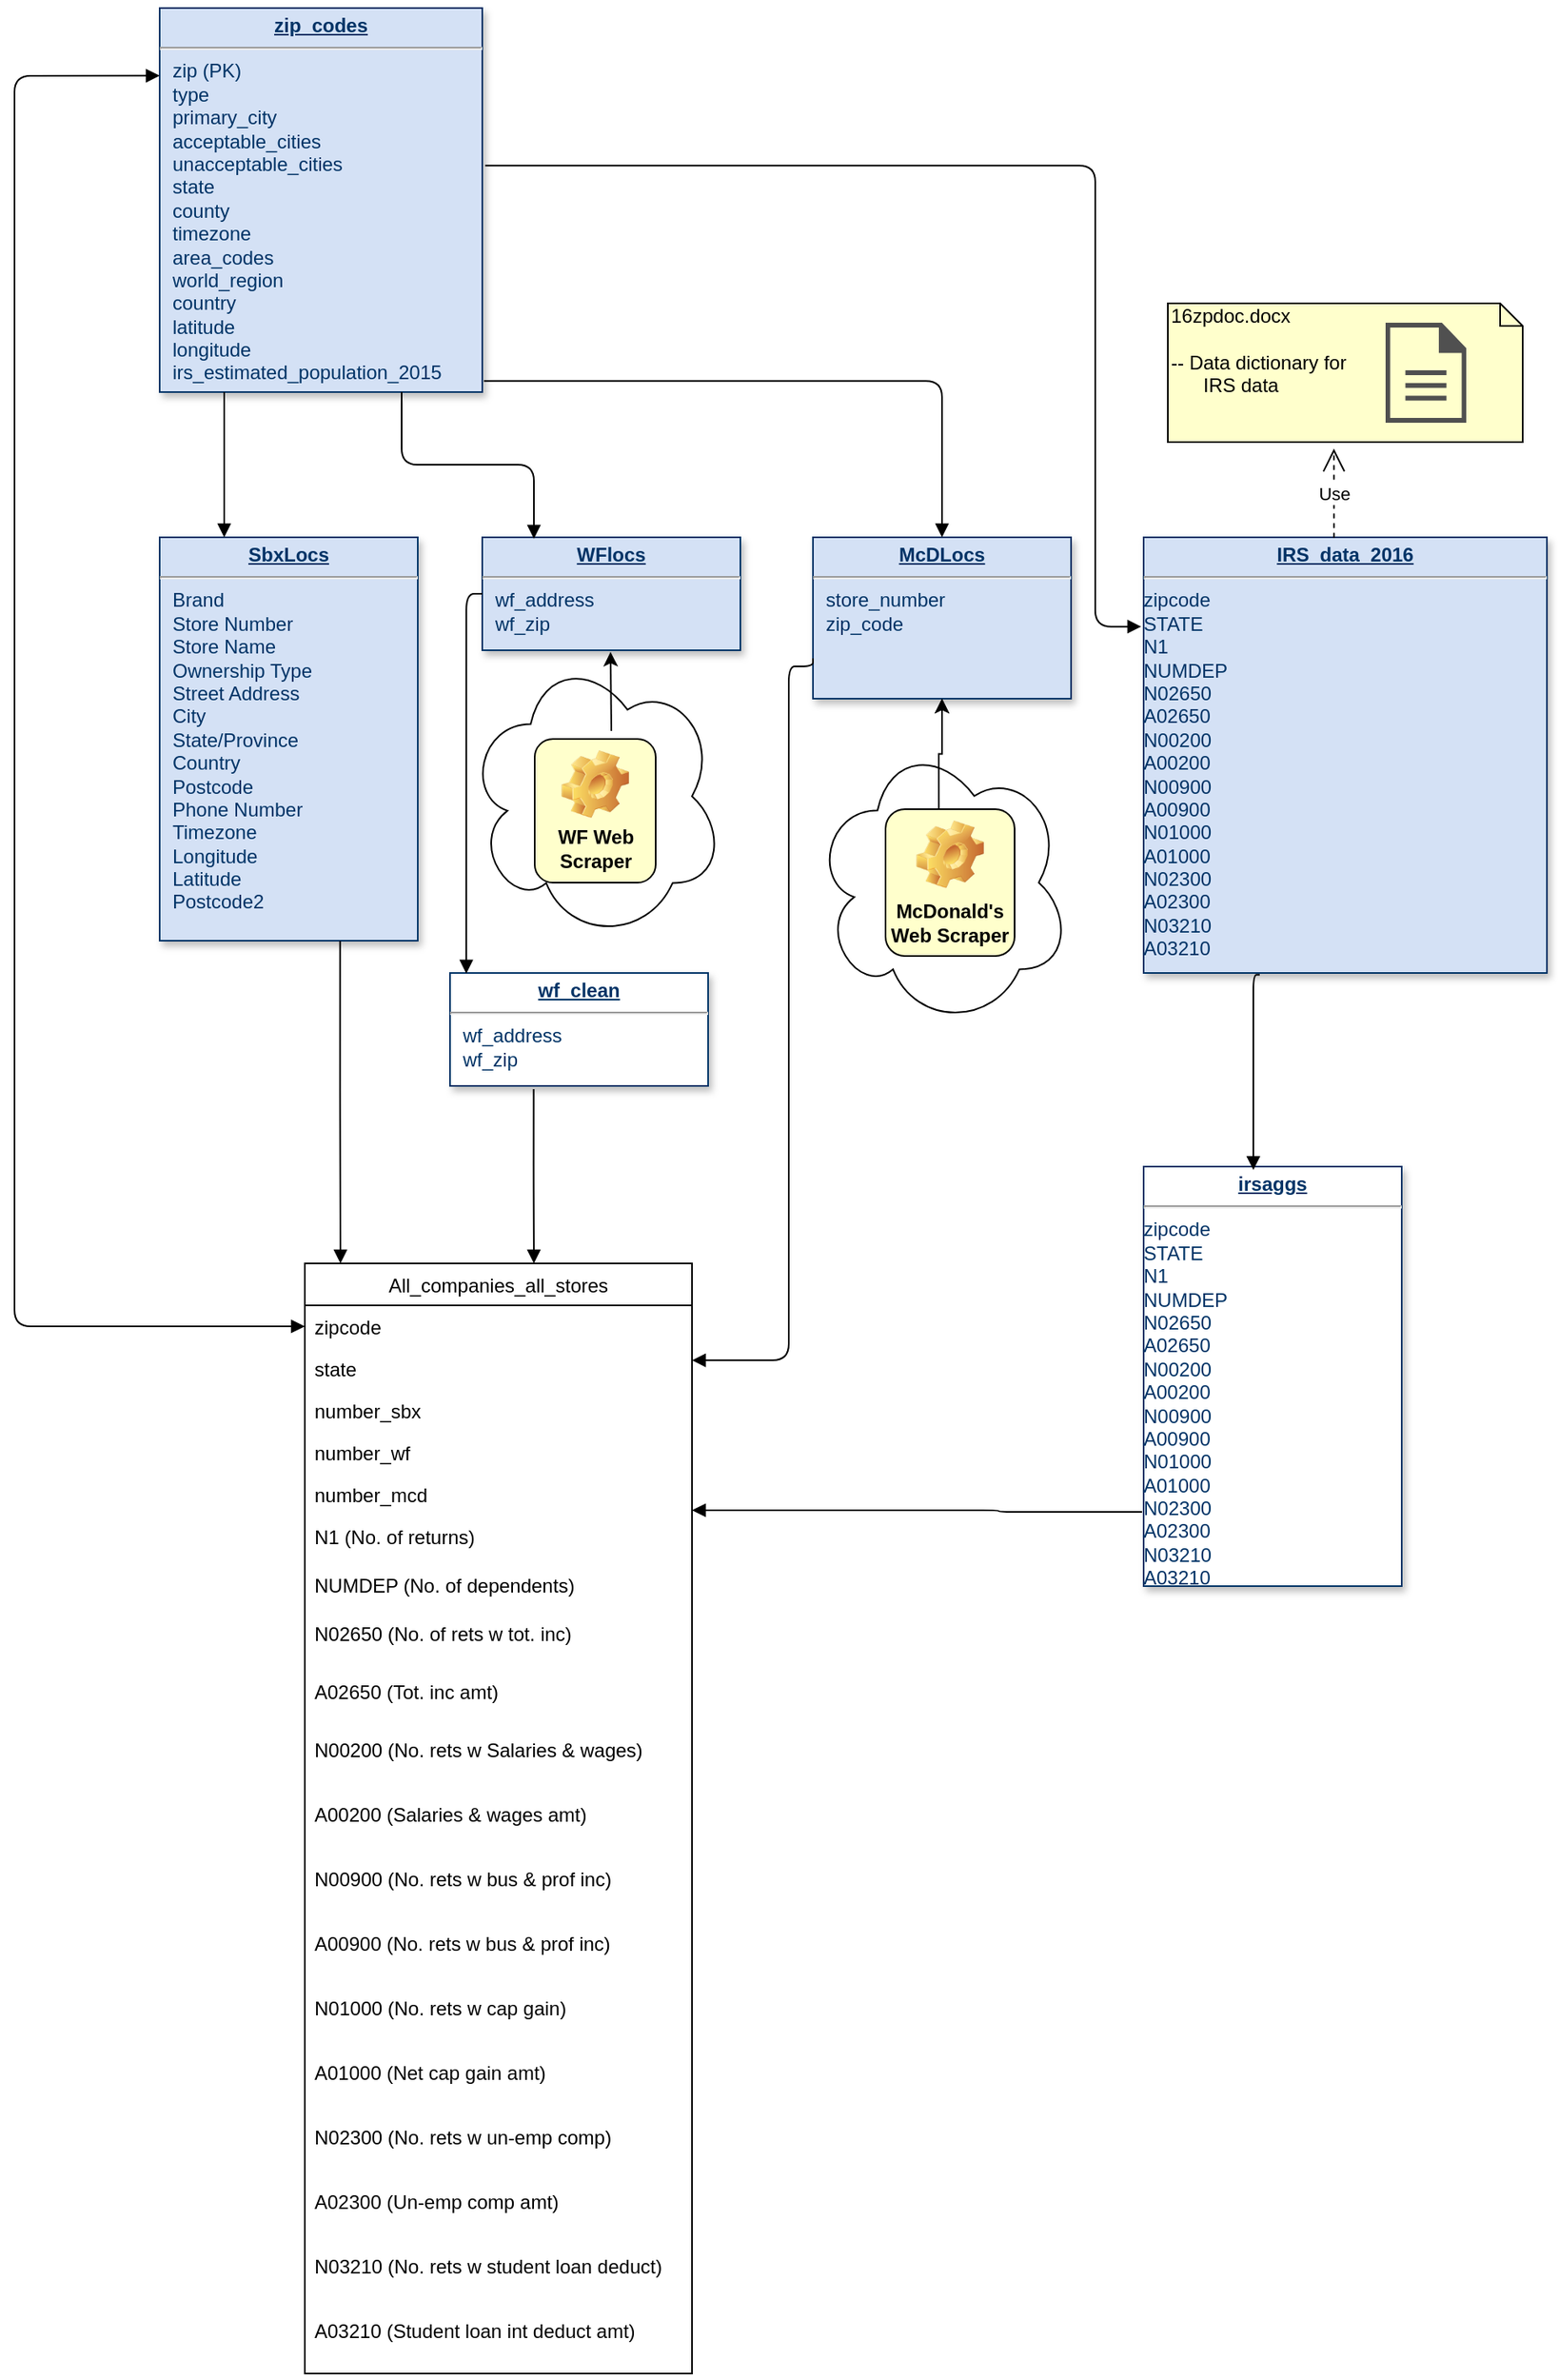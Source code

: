 <mxfile version="11.0.8" type="device"><diagram name="Page-1" id="efa7a0a1-bf9b-a30e-e6df-94a7791c09e9"><mxGraphModel dx="1409" dy="588" grid="1" gridSize="10" guides="1" tooltips="1" connect="1" arrows="1" fold="1" page="1" pageScale="1" pageWidth="826" pageHeight="1169" background="#ffffff" math="0" shadow="0"><root><mxCell id="0"/><mxCell id="1" parent="0"/><mxCell id="Gu2A4vsEvKnWH-SaPwSr-179" value="" style="ellipse;shape=cloud;whiteSpace=wrap;html=1;" parent="1" vertex="1"><mxGeometry x="445" y="474.5" width="160" height="179" as="geometry"/></mxCell><mxCell id="Gu2A4vsEvKnWH-SaPwSr-125" value="16zpdoc.docx&lt;br&gt;&lt;br&gt;-- Data dictionary for&lt;br&gt;&amp;nbsp; &amp;nbsp; &amp;nbsp; IRS data" style="shape=note;whiteSpace=wrap;html=1;size=14;verticalAlign=top;align=left;spacingTop=-6;fillColor=#FFFFCC;" parent="1" vertex="1"><mxGeometry x="665" y="205" width="220" height="86" as="geometry"/></mxCell><mxCell id="19" value="&lt;p style=&quot;margin: 0px ; margin-top: 4px ; text-align: center ; text-decoration: underline&quot;&gt;&lt;strong&gt;WFlocs&lt;/strong&gt;&lt;/p&gt;&lt;hr&gt;&lt;p style=&quot;margin: 0px 0px 0px 8px&quot;&gt;wf_address&lt;/p&gt;&lt;p style=&quot;margin: 0px 0px 0px 8px&quot;&gt;wf_zip&lt;/p&gt;" style="verticalAlign=top;align=left;overflow=fill;fontSize=12;fontFamily=Helvetica;html=1;strokeColor=#003366;shadow=1;fillColor=#D4E1F5;fontColor=#003366" parent="1" vertex="1"><mxGeometry x="240" y="350" width="160" height="70" as="geometry"/></mxCell><mxCell id="20" value="&lt;p style=&quot;margin: 0px ; margin-top: 4px ; text-align: center ; text-decoration: underline&quot;&gt;&lt;strong&gt;McDLocs&lt;/strong&gt;&lt;/p&gt;&lt;hr&gt;&lt;p style=&quot;margin: 0px ; margin-left: 8px&quot;&gt;store_number&lt;/p&gt;&lt;p style=&quot;margin: 0px ; margin-left: 8px&quot;&gt;zip_code&lt;/p&gt;" style="verticalAlign=top;align=left;overflow=fill;fontSize=12;fontFamily=Helvetica;html=1;strokeColor=#003366;shadow=1;fillColor=#D4E1F5;fontColor=#003366" parent="1" vertex="1"><mxGeometry x="445" y="350" width="160" height="100" as="geometry"/></mxCell><mxCell id="21" value="&lt;p style=&quot;margin: 0px ; margin-top: 4px ; text-align: center ; text-decoration: underline&quot;&gt;&lt;strong&gt;IRS_data_2016&lt;/strong&gt;&lt;/p&gt;&lt;hr&gt;&lt;div&gt;&lt;span&gt;zipcode&lt;/span&gt;&lt;br&gt;&lt;/div&gt;&lt;div&gt;STATE&lt;span&gt;&lt;br&gt;&lt;/span&gt;&lt;/div&gt;&lt;div&gt;&lt;span&gt;N1&lt;/span&gt;&lt;br&gt;&lt;/div&gt;&lt;div&gt;NUMDEP&lt;/div&gt;&lt;div&gt;N02650&lt;/div&gt;&lt;div&gt;A02650&lt;/div&gt;&lt;div&gt;N00200&lt;/div&gt;&lt;div&gt;A00200&lt;/div&gt;&lt;div&gt;N00900&lt;/div&gt;&lt;div&gt;A00900&lt;/div&gt;&lt;div&gt;N01000&lt;/div&gt;&lt;div&gt;A01000&lt;/div&gt;&lt;div&gt;N02300&lt;/div&gt;&lt;div&gt;A02300&lt;/div&gt;&lt;div&gt;N03210&lt;/div&gt;&lt;div&gt;A03210&lt;/div&gt;&lt;div&gt;&lt;br&gt;&lt;/div&gt;&lt;br&gt;&lt;br&gt;&lt;br&gt;&lt;br&gt;&lt;br&gt;&lt;br&gt;&lt;br&gt;&lt;br&gt;&lt;br&gt;&lt;br&gt;&lt;br&gt;&lt;br&gt;&lt;br&gt;&lt;br&gt;&lt;br&gt;&lt;br&gt;&lt;br&gt;&lt;br&gt;&lt;br&gt;&lt;br&gt;&lt;br&gt;&lt;br&gt;&lt;br&gt;&lt;br&gt;&lt;br&gt;&lt;br&gt;&lt;br&gt;&lt;br&gt;&lt;br&gt;&lt;br&gt;&lt;br&gt;&lt;br&gt;&lt;br&gt;&lt;br&gt;&lt;br&gt;&lt;br&gt;&lt;br&gt;&lt;br&gt;&lt;br&gt;&lt;br&gt;&lt;br&gt;&lt;br&gt;&lt;br&gt;&lt;br&gt;&lt;br&gt;&lt;br&gt;&lt;br&gt;&lt;br&gt;&lt;br&gt;&lt;br&gt;&lt;br&gt;&lt;br&gt;&lt;br&gt;&lt;br&gt;&lt;br&gt;&lt;br&gt;&lt;br&gt;&lt;br&gt;&lt;br&gt;&lt;br&gt;&lt;br&gt;&lt;br&gt;&lt;br&gt;&lt;br&gt;&lt;br&gt;&lt;br&gt;&lt;br&gt;&lt;br&gt;&lt;br&gt;&lt;br&gt;&lt;br&gt;&lt;br&gt;&lt;br&gt;&lt;br&gt;&lt;br&gt;&lt;br&gt;&lt;br&gt;&lt;br&gt;&lt;br&gt;&lt;br&gt;&lt;br&gt;&lt;br&gt;&lt;br&gt;&lt;br&gt;&lt;br&gt;&lt;br&gt;&lt;br&gt;&lt;br&gt;&lt;br&gt;&lt;br&gt;&lt;br&gt;&lt;br&gt;&lt;br&gt;&lt;br&gt;&lt;br&gt;&lt;br&gt;&lt;br&gt;&lt;br&gt;&lt;br&gt;&lt;br&gt;&lt;br&gt;&lt;br&gt;&lt;br&gt;&lt;br&gt;&lt;br&gt;&lt;br&gt;&lt;br&gt;&lt;br&gt;&lt;br&gt;&lt;br&gt;&lt;br&gt;&lt;br&gt;&lt;br&gt;&lt;br&gt;&lt;br&gt;&lt;br&gt;&lt;br&gt;&lt;br&gt;&lt;br&gt;&lt;br&gt;&lt;br&gt;&lt;br&gt;&lt;br&gt;&lt;br&gt;&lt;br&gt;&lt;br&gt;&lt;br&gt;&lt;br&gt;&lt;br&gt;&lt;br&gt;&lt;br&gt;&lt;br&gt;&lt;br&gt;&lt;br&gt;&lt;br&gt;&lt;br&gt;&lt;br&gt;&lt;br&gt;&lt;br&gt;&lt;br&gt;&lt;br&gt;&lt;br&gt;&lt;br&gt;&lt;br&gt;&lt;br&gt;&lt;br&gt;&lt;br&gt;&lt;br&gt;&lt;br&gt;&lt;br&gt;&lt;br&gt;&lt;br&gt;&lt;br&gt;&lt;br&gt;&lt;br&gt;&lt;br&gt;&lt;br&gt;&lt;br&gt;&lt;br&gt;&lt;br&gt;&lt;br&gt;&lt;br&gt;&lt;br&gt;&lt;br&gt;&lt;br&gt;&lt;br&gt;&lt;br&gt;&lt;br&gt;&lt;br&gt;&lt;br&gt;&lt;br&gt;&lt;br&gt;&lt;br&gt;&lt;br&gt;&lt;br&gt;&lt;br&gt;&lt;br&gt;&lt;br&gt;&lt;br&gt;&lt;br&gt;&lt;br&gt;&lt;br&gt;&lt;br&gt;&lt;br&gt;&lt;br&gt;&lt;br&gt;&lt;br&gt;&lt;br&gt;&lt;br&gt;&lt;br&gt;&lt;br&gt;&lt;br&gt;&lt;br&gt;&lt;br&gt;&lt;br&gt;&lt;br&gt;&lt;br&gt;&lt;br&gt;&lt;br&gt;&lt;br&gt;&lt;br&gt;&lt;br&gt;&lt;br&gt;&lt;br&gt;&lt;br&gt;&lt;br&gt;&lt;br&gt;&lt;br&gt;&lt;br&gt;&lt;br&gt;&lt;br&gt;&lt;br&gt;&lt;br&gt;&lt;br&gt;&lt;br&gt;&lt;br&gt;&lt;br&gt;&lt;br&gt;&lt;br&gt;&lt;br&gt;&lt;br&gt;&lt;br&gt;&lt;br&gt;&lt;br&gt;&lt;br&gt;&lt;br&gt;&lt;br&gt;&lt;br&gt;&lt;br&gt;&lt;br&gt;&lt;br&gt;&lt;br&gt;&lt;br&gt;&lt;br&gt;&lt;br&gt;&lt;br&gt;&lt;br&gt;&lt;br&gt;&lt;br&gt;&lt;br&gt;&lt;br&gt;&lt;br&gt;&lt;br&gt;&lt;br&gt;&lt;br&gt;&lt;br&gt;&lt;br&gt;&lt;br&gt;&lt;br&gt;&lt;br&gt;&lt;br&gt;&lt;br&gt;&lt;br&gt;&lt;br&gt;&lt;br&gt;&lt;br&gt;&lt;br&gt;&lt;br&gt;&lt;br&gt;&lt;br&gt;&lt;br&gt;&lt;br&gt;&lt;br&gt;&lt;br&gt;&lt;br&gt;&lt;br&gt;&lt;br&gt;&lt;br&gt;&lt;br&gt;&lt;br&gt;&lt;br&gt;&lt;br&gt;&lt;br&gt;&lt;br&gt;&lt;br&gt;&lt;br&gt;&lt;br&gt;&lt;br&gt;&lt;br&gt;&lt;br&gt;&lt;br&gt;&lt;br&gt;&lt;br&gt;&lt;br&gt;&lt;br&gt;&lt;br&gt;&lt;br&gt;&lt;br&gt;&lt;br&gt;&lt;br&gt;&lt;br&gt;&lt;br&gt;&lt;br&gt;&lt;br&gt;&lt;br&gt;&lt;br&gt;&lt;br&gt;&lt;br&gt;&lt;br&gt;&lt;br&gt;&lt;br&gt;&lt;br&gt;&lt;br&gt;&lt;br&gt;&lt;br&gt;&lt;br&gt;&lt;br&gt;&lt;br&gt;&lt;br&gt;&lt;br&gt;&lt;br&gt;&lt;br&gt;&lt;br&gt;&lt;br&gt;&lt;br&gt;&lt;br&gt;&lt;br&gt;&lt;br&gt;&lt;br&gt;&lt;br&gt;&lt;br&gt;&lt;br&gt;&lt;br&gt;&lt;br&gt;&lt;br&gt;&lt;br&gt;&lt;br&gt;&lt;br&gt;&lt;br&gt;&lt;br&gt;&lt;br&gt;&lt;br&gt;&lt;br&gt;&lt;br&gt;&lt;br&gt;&lt;br&gt;&lt;br&gt;&lt;br&gt;&lt;br&gt;&lt;br&gt;&lt;br&gt;&lt;br&gt;&lt;br&gt;&lt;br&gt;&lt;br&gt;&lt;br&gt;&lt;br&gt;&lt;br&gt;&lt;br&gt;&lt;br&gt;&lt;br&gt;&lt;br&gt;&lt;br&gt;&lt;br&gt;&lt;br&gt;&lt;br&gt;&lt;br&gt;&lt;br&gt;&lt;br&gt;&lt;br&gt;&lt;br&gt;&lt;br&gt;&lt;br&gt;&lt;br&gt;&lt;br&gt;&lt;br&gt;&lt;br&gt;&lt;br&gt;&lt;br&gt;&lt;br&gt;&lt;br&gt;&lt;br&gt;&lt;br&gt;&lt;br&gt;&lt;br&gt;&lt;br&gt;&lt;br&gt;&lt;br&gt;&lt;br&gt;&lt;br&gt;&lt;br&gt;&lt;br&gt;&lt;br&gt;&lt;br&gt;&lt;br&gt;&lt;br&gt;&lt;br&gt;&lt;br&gt;&lt;br&gt;&lt;br&gt;&lt;br&gt;&lt;br&gt;&lt;br&gt;&lt;br&gt;&lt;br&gt;&lt;br&gt;&lt;br&gt;&lt;br&gt;&lt;br&gt;&lt;br&gt;&lt;br&gt;&lt;br&gt;&lt;br&gt;&lt;br&gt;&lt;br&gt;&lt;br&gt;&lt;br&gt;&lt;br&gt;&lt;br&gt;&lt;br&gt;&lt;br&gt;&lt;br&gt;&lt;br&gt;&lt;br&gt;&lt;br&gt;&lt;br&gt;&lt;br&gt;&lt;br&gt;&lt;br&gt;&lt;br&gt;&lt;br&gt;&lt;br&gt;&lt;br&gt;&lt;br&gt;&lt;br&gt;&lt;br&gt;&lt;br&gt;&lt;br&gt;&lt;br&gt;&lt;br&gt;&lt;br&gt;&lt;br&gt;&lt;br&gt;&lt;br&gt;&lt;br&gt;&lt;br&gt;&lt;br&gt;&lt;br&gt;&lt;br&gt;&lt;br&gt;&lt;table border=&quot;0&quot; cellpadding=&quot;0&quot; cellspacing=&quot;0&quot; width=&quot;64&quot; style=&quot;border-collapse: collapse ; width: 48pt&quot;&gt; &lt;colgroup&gt;&lt;col width=&quot;64&quot; style=&quot;width: 48pt&quot;&gt;&lt;/colgroup&gt; &lt;tbody&gt;&lt;tr style=&quot;height: 15.0pt&quot;&gt;  &lt;td height=&quot;20&quot; width=&quot;64&quot; style=&quot;height: 15.0pt ; width: 48pt&quot;&gt;STATEFIPS&lt;/td&gt; &lt;/tr&gt; &lt;tr style=&quot;height: 15.0pt&quot;&gt;  &lt;td height=&quot;20&quot; style=&quot;height: 15.0pt&quot;&gt;STATE&lt;/td&gt; &lt;/tr&gt; &lt;tr style=&quot;height: 15.0pt&quot;&gt;  &lt;td height=&quot;20&quot; style=&quot;height: 15.0pt&quot;&gt;zipcode&lt;/td&gt; &lt;/tr&gt; &lt;tr style=&quot;height: 15.0pt&quot;&gt;  &lt;td height=&quot;20&quot; style=&quot;height: 15.0pt&quot;&gt;agi_stub&lt;/td&gt; &lt;/tr&gt; &lt;tr style=&quot;height: 15.0pt&quot;&gt;  &lt;td height=&quot;20&quot; style=&quot;height: 15.0pt&quot;&gt;N1&lt;/td&gt; &lt;/tr&gt; &lt;tr style=&quot;height: 15.0pt&quot;&gt;  &lt;td height=&quot;20&quot; style=&quot;height: 15.0pt&quot;&gt;mars1&lt;/td&gt; &lt;/tr&gt; &lt;tr style=&quot;height: 15.0pt&quot;&gt;  &lt;td height=&quot;20&quot; style=&quot;height: 15.0pt&quot;&gt;MARS2&lt;/td&gt; &lt;/tr&gt; &lt;tr style=&quot;height: 15.0pt&quot;&gt;  &lt;td height=&quot;20&quot; style=&quot;height: 15.0pt&quot;&gt;MARS4&lt;/td&gt; &lt;/tr&gt; &lt;tr style=&quot;height: 15.0pt&quot;&gt;  &lt;td height=&quot;20&quot; style=&quot;height: 15.0pt&quot;&gt;PREP&lt;/td&gt; &lt;/tr&gt; &lt;tr style=&quot;height: 15.0pt&quot;&gt;  &lt;td height=&quot;20&quot; style=&quot;height: 15.0pt&quot;&gt;N2&lt;/td&gt; &lt;/tr&gt; &lt;tr style=&quot;height: 15.0pt&quot;&gt;  &lt;td height=&quot;20&quot; style=&quot;height: 15.0pt&quot;&gt;NUMDEP&lt;/td&gt; &lt;/tr&gt; &lt;tr style=&quot;height: 15.0pt&quot;&gt;  &lt;td height=&quot;20&quot; style=&quot;height: 15.0pt&quot;&gt;TOTAL_VITA&lt;/td&gt; &lt;/tr&gt; &lt;tr style=&quot;height: 15.0pt&quot;&gt;  &lt;td height=&quot;20&quot; style=&quot;height: 15.0pt&quot;&gt;VITA&lt;/td&gt; &lt;/tr&gt; &lt;tr style=&quot;height: 15.0pt&quot;&gt;  &lt;td height=&quot;20&quot; style=&quot;height: 15.0pt&quot;&gt;TCE&lt;/td&gt; &lt;/tr&gt; &lt;tr style=&quot;height: 15.0pt&quot;&gt;  &lt;td height=&quot;20&quot; style=&quot;height: 15.0pt&quot;&gt;VITA_EIC&lt;/td&gt; &lt;/tr&gt; &lt;tr style=&quot;height: 15.0pt&quot;&gt;  &lt;td height=&quot;20&quot; style=&quot;height: 15.0pt&quot;&gt;RAL&lt;/td&gt; &lt;/tr&gt; &lt;tr style=&quot;height: 15.0pt&quot;&gt;  &lt;td height=&quot;20&quot; style=&quot;height: 15.0pt&quot;&gt;RAC&lt;/td&gt; &lt;/tr&gt; &lt;tr style=&quot;height: 15.0pt&quot;&gt;  &lt;td height=&quot;20&quot; style=&quot;height: 15.0pt&quot;&gt;ELDERLY&lt;/td&gt; &lt;/tr&gt; &lt;tr style=&quot;height: 15.0pt&quot;&gt;  &lt;td height=&quot;20&quot; style=&quot;height: 15.0pt&quot;&gt;A00100&lt;/td&gt; &lt;/tr&gt; &lt;tr style=&quot;height: 15.0pt&quot;&gt;  &lt;td height=&quot;20&quot; style=&quot;height: 15.0pt&quot;&gt;N02650&lt;/td&gt; &lt;/tr&gt; &lt;tr style=&quot;height: 15.0pt&quot;&gt;  &lt;td height=&quot;20&quot; style=&quot;height: 15.0pt&quot;&gt;A02650&lt;/td&gt; &lt;/tr&gt; &lt;tr style=&quot;height: 15.0pt&quot;&gt;  &lt;td height=&quot;20&quot; style=&quot;height: 15.0pt&quot;&gt;N00200&lt;/td&gt; &lt;/tr&gt; &lt;tr style=&quot;height: 15.0pt&quot;&gt;  &lt;td height=&quot;20&quot; style=&quot;height: 15.0pt&quot;&gt;A00200&lt;/td&gt; &lt;/tr&gt; &lt;tr style=&quot;height: 15.0pt&quot;&gt;  &lt;td height=&quot;20&quot; style=&quot;height: 15.0pt&quot;&gt;N00300&lt;/td&gt; &lt;/tr&gt; &lt;tr style=&quot;height: 15.0pt&quot;&gt;  &lt;td height=&quot;20&quot; style=&quot;height: 15.0pt&quot;&gt;A00300&lt;/td&gt; &lt;/tr&gt; &lt;tr style=&quot;height: 15.0pt&quot;&gt;  &lt;td height=&quot;20&quot; style=&quot;height: 15.0pt&quot;&gt;N00600&lt;/td&gt; &lt;/tr&gt; &lt;tr style=&quot;height: 15.0pt&quot;&gt;  &lt;td height=&quot;20&quot; style=&quot;height: 15.0pt&quot;&gt;A00600&lt;/td&gt; &lt;/tr&gt; &lt;tr style=&quot;height: 15.0pt&quot;&gt;  &lt;td height=&quot;20&quot; style=&quot;height: 15.0pt&quot;&gt;N00650&lt;/td&gt; &lt;/tr&gt; &lt;tr style=&quot;height: 15.0pt&quot;&gt;  &lt;td height=&quot;20&quot; style=&quot;height: 15.0pt&quot;&gt;A00650&lt;/td&gt; &lt;/tr&gt; &lt;tr style=&quot;height: 15.0pt&quot;&gt;  &lt;td height=&quot;20&quot; style=&quot;height: 15.0pt&quot;&gt;N00700&lt;/td&gt; &lt;/tr&gt; &lt;tr style=&quot;height: 15.0pt&quot;&gt;  &lt;td height=&quot;20&quot; style=&quot;height: 15.0pt&quot;&gt;A00700&lt;/td&gt; &lt;/tr&gt; &lt;tr style=&quot;height: 15.0pt&quot;&gt;  &lt;td height=&quot;20&quot; style=&quot;height: 15.0pt&quot;&gt;N00900&lt;/td&gt; &lt;/tr&gt; &lt;tr style=&quot;height: 15.0pt&quot;&gt;  &lt;td height=&quot;20&quot; style=&quot;height: 15.0pt&quot;&gt;A00900&lt;/td&gt; &lt;/tr&gt; &lt;tr style=&quot;height: 15.0pt&quot;&gt;  &lt;td height=&quot;20&quot; style=&quot;height: 15.0pt&quot;&gt;N01000&lt;/td&gt; &lt;/tr&gt; &lt;tr style=&quot;height: 15.0pt&quot;&gt;  &lt;td height=&quot;20&quot; style=&quot;height: 15.0pt&quot;&gt;A01000&lt;/td&gt; &lt;/tr&gt; &lt;tr style=&quot;height: 15.0pt&quot;&gt;  &lt;td height=&quot;20&quot; style=&quot;height: 15.0pt&quot;&gt;N01400&lt;/td&gt; &lt;/tr&gt; &lt;tr style=&quot;height: 15.0pt&quot;&gt;  &lt;td height=&quot;20&quot; style=&quot;height: 15.0pt&quot;&gt;A01400&lt;/td&gt; &lt;/tr&gt; &lt;tr style=&quot;height: 15.0pt&quot;&gt;  &lt;td height=&quot;20&quot; style=&quot;height: 15.0pt&quot;&gt;N01700&lt;/td&gt; &lt;/tr&gt; &lt;tr style=&quot;height: 15.0pt&quot;&gt;  &lt;td height=&quot;20&quot; style=&quot;height: 15.0pt&quot;&gt;A01700&lt;/td&gt; &lt;/tr&gt; &lt;tr style=&quot;height: 15.0pt&quot;&gt;  &lt;td height=&quot;20&quot; style=&quot;height: 15.0pt&quot;&gt;SCHF&lt;/td&gt; &lt;/tr&gt; &lt;tr style=&quot;height: 15.0pt&quot;&gt;  &lt;td height=&quot;20&quot; style=&quot;height: 15.0pt&quot;&gt;N02300&lt;/td&gt; &lt;/tr&gt; &lt;tr style=&quot;height: 15.0pt&quot;&gt;  &lt;td height=&quot;20&quot; style=&quot;height: 15.0pt&quot;&gt;A02300&lt;/td&gt; &lt;/tr&gt; &lt;tr style=&quot;height: 15.0pt&quot;&gt;  &lt;td height=&quot;20&quot; style=&quot;height: 15.0pt&quot;&gt;N02500&lt;/td&gt; &lt;/tr&gt; &lt;tr style=&quot;height: 15.0pt&quot;&gt;  &lt;td height=&quot;20&quot; style=&quot;height: 15.0pt&quot;&gt;A02500&lt;/td&gt; &lt;/tr&gt; &lt;tr style=&quot;height: 15.0pt&quot;&gt;  &lt;td height=&quot;20&quot; style=&quot;height: 15.0pt&quot;&gt;N26270&lt;/td&gt; &lt;/tr&gt; &lt;tr style=&quot;height: 15.0pt&quot;&gt;  &lt;td height=&quot;20&quot; style=&quot;height: 15.0pt&quot;&gt;A26270&lt;/td&gt; &lt;/tr&gt; &lt;tr style=&quot;height: 15.0pt&quot;&gt;  &lt;td height=&quot;20&quot; style=&quot;height: 15.0pt&quot;&gt;N02900&lt;/td&gt; &lt;/tr&gt; &lt;tr style=&quot;height: 15.0pt&quot;&gt;  &lt;td height=&quot;20&quot; style=&quot;height: 15.0pt&quot;&gt;A02900&lt;/td&gt; &lt;/tr&gt; &lt;tr style=&quot;height: 15.0pt&quot;&gt;  &lt;td height=&quot;20&quot; style=&quot;height: 15.0pt&quot;&gt;N03220&lt;/td&gt; &lt;/tr&gt; &lt;tr style=&quot;height: 15.0pt&quot;&gt;  &lt;td height=&quot;20&quot; style=&quot;height: 15.0pt&quot;&gt;A03220&lt;/td&gt; &lt;/tr&gt; &lt;tr style=&quot;height: 15.0pt&quot;&gt;  &lt;td height=&quot;20&quot; style=&quot;height: 15.0pt&quot;&gt;N03300&lt;/td&gt; &lt;/tr&gt; &lt;tr style=&quot;height: 15.0pt&quot;&gt;  &lt;td height=&quot;20&quot; style=&quot;height: 15.0pt&quot;&gt;A03300&lt;/td&gt; &lt;/tr&gt; &lt;tr style=&quot;height: 15.0pt&quot;&gt;  &lt;td height=&quot;20&quot; style=&quot;height: 15.0pt&quot;&gt;N03270&lt;/td&gt; &lt;/tr&gt; &lt;tr style=&quot;height: 15.0pt&quot;&gt;  &lt;td height=&quot;20&quot; style=&quot;height: 15.0pt&quot;&gt;A03270&lt;/td&gt; &lt;/tr&gt; &lt;tr style=&quot;height: 15.0pt&quot;&gt;  &lt;td height=&quot;20&quot; style=&quot;height: 15.0pt&quot;&gt;N03150&lt;/td&gt; &lt;/tr&gt; &lt;tr style=&quot;height: 15.0pt&quot;&gt;  &lt;td height=&quot;20&quot; style=&quot;height: 15.0pt&quot;&gt;A03150&lt;/td&gt; &lt;/tr&gt; &lt;tr style=&quot;height: 15.0pt&quot;&gt;  &lt;td height=&quot;20&quot; style=&quot;height: 15.0pt&quot;&gt;N03210&lt;/td&gt; &lt;/tr&gt; &lt;tr style=&quot;height: 15.0pt&quot;&gt;  &lt;td height=&quot;20&quot; style=&quot;height: 15.0pt&quot;&gt;A03210&lt;/td&gt; &lt;/tr&gt; &lt;tr style=&quot;height: 15.0pt&quot;&gt;  &lt;td height=&quot;20&quot; style=&quot;height: 15.0pt&quot;&gt;N03230&lt;/td&gt; &lt;/tr&gt; &lt;tr style=&quot;height: 15.0pt&quot;&gt;  &lt;td height=&quot;20&quot; style=&quot;height: 15.0pt&quot;&gt;A03230&lt;/td&gt; &lt;/tr&gt; &lt;tr style=&quot;height: 15.0pt&quot;&gt;  &lt;td height=&quot;20&quot; style=&quot;height: 15.0pt&quot;&gt;N03240&lt;/td&gt; &lt;/tr&gt; &lt;tr style=&quot;height: 15.0pt&quot;&gt;  &lt;td height=&quot;20&quot; style=&quot;height: 15.0pt&quot;&gt;A03240&lt;/td&gt; &lt;/tr&gt; &lt;tr style=&quot;height: 15.0pt&quot;&gt;  &lt;td height=&quot;20&quot; style=&quot;height: 15.0pt&quot;&gt;N04470&lt;/td&gt; &lt;/tr&gt; &lt;tr style=&quot;height: 15.0pt&quot;&gt;  &lt;td height=&quot;20&quot; style=&quot;height: 15.0pt&quot;&gt;A04470&lt;/td&gt; &lt;/tr&gt; &lt;tr style=&quot;height: 15.0pt&quot;&gt;  &lt;td height=&quot;20&quot; style=&quot;height: 15.0pt&quot;&gt;A00101&lt;/td&gt; &lt;/tr&gt; &lt;tr style=&quot;height: 15.0pt&quot;&gt;  &lt;td height=&quot;20&quot; style=&quot;height: 15.0pt&quot;&gt;N17000&lt;/td&gt; &lt;/tr&gt; &lt;tr style=&quot;height: 15.0pt&quot;&gt;  &lt;td height=&quot;20&quot; style=&quot;height: 15.0pt&quot;&gt;A17000&lt;/td&gt; &lt;/tr&gt; &lt;tr style=&quot;height: 15.0pt&quot;&gt;  &lt;td height=&quot;20&quot; style=&quot;height: 15.0pt&quot;&gt;N18425&lt;/td&gt; &lt;/tr&gt; &lt;tr style=&quot;height: 15.0pt&quot;&gt;  &lt;td height=&quot;20&quot; style=&quot;height: 15.0pt&quot;&gt;A18425&lt;/td&gt; &lt;/tr&gt; &lt;tr style=&quot;height: 15.0pt&quot;&gt;  &lt;td height=&quot;20&quot; style=&quot;height: 15.0pt&quot;&gt;N18450&lt;/td&gt; &lt;/tr&gt; &lt;tr style=&quot;height: 15.0pt&quot;&gt;  &lt;td height=&quot;20&quot; style=&quot;height: 15.0pt&quot;&gt;A18450&lt;/td&gt; &lt;/tr&gt; &lt;tr style=&quot;height: 15.0pt&quot;&gt;  &lt;td height=&quot;20&quot; style=&quot;height: 15.0pt&quot;&gt;N18500&lt;/td&gt; &lt;/tr&gt; &lt;tr style=&quot;height: 15.0pt&quot;&gt;  &lt;td height=&quot;20&quot; style=&quot;height: 15.0pt&quot;&gt;A18500&lt;/td&gt; &lt;/tr&gt; &lt;tr style=&quot;height: 15.0pt&quot;&gt;  &lt;td height=&quot;20&quot; style=&quot;height: 15.0pt&quot;&gt;N18800&lt;/td&gt; &lt;/tr&gt; &lt;tr style=&quot;height: 15.0pt&quot;&gt;  &lt;td height=&quot;20&quot; style=&quot;height: 15.0pt&quot;&gt;A18800&lt;/td&gt; &lt;/tr&gt; &lt;tr style=&quot;height: 15.0pt&quot;&gt;  &lt;td height=&quot;20&quot; style=&quot;height: 15.0pt&quot;&gt;N18300&lt;/td&gt; &lt;/tr&gt; &lt;tr style=&quot;height: 15.0pt&quot;&gt;  &lt;td height=&quot;20&quot; style=&quot;height: 15.0pt&quot;&gt;A18300&lt;/td&gt; &lt;/tr&gt; &lt;tr style=&quot;height: 15.0pt&quot;&gt;  &lt;td height=&quot;20&quot; style=&quot;height: 15.0pt&quot;&gt;N19300&lt;/td&gt; &lt;/tr&gt; &lt;tr style=&quot;height: 15.0pt&quot;&gt;  &lt;td height=&quot;20&quot; style=&quot;height: 15.0pt&quot;&gt;A19300&lt;/td&gt; &lt;/tr&gt; &lt;tr style=&quot;height: 15.0pt&quot;&gt;  &lt;td height=&quot;20&quot; style=&quot;height: 15.0pt&quot;&gt;N19500&lt;/td&gt; &lt;/tr&gt; &lt;tr style=&quot;height: 15.0pt&quot;&gt;  &lt;td height=&quot;20&quot; style=&quot;height: 15.0pt&quot;&gt;A19500&lt;/td&gt; &lt;/tr&gt; &lt;tr style=&quot;height: 15.0pt&quot;&gt;  &lt;td height=&quot;20&quot; style=&quot;height: 15.0pt&quot;&gt;N19530&lt;/td&gt; &lt;/tr&gt; &lt;tr style=&quot;height: 15.0pt&quot;&gt;  &lt;td height=&quot;20&quot; style=&quot;height: 15.0pt&quot;&gt;A19530&lt;/td&gt; &lt;/tr&gt; &lt;tr style=&quot;height: 15.0pt&quot;&gt;  &lt;td height=&quot;20&quot; style=&quot;height: 15.0pt&quot;&gt;N19550&lt;/td&gt; &lt;/tr&gt; &lt;tr style=&quot;height: 15.0pt&quot;&gt;  &lt;td height=&quot;20&quot; style=&quot;height: 15.0pt&quot;&gt;A19550&lt;/td&gt; &lt;/tr&gt; &lt;tr style=&quot;height: 15.0pt&quot;&gt;  &lt;td height=&quot;20&quot; style=&quot;height: 15.0pt&quot;&gt;N19570&lt;/td&gt; &lt;/tr&gt; &lt;tr style=&quot;height: 15.0pt&quot;&gt;  &lt;td height=&quot;20&quot; style=&quot;height: 15.0pt&quot;&gt;A19570&lt;/td&gt; &lt;/tr&gt; &lt;tr style=&quot;height: 15.0pt&quot;&gt;  &lt;td height=&quot;20&quot; style=&quot;height: 15.0pt&quot;&gt;N19700&lt;/td&gt; &lt;/tr&gt; &lt;tr style=&quot;height: 15.0pt&quot;&gt;  &lt;td height=&quot;20&quot; style=&quot;height: 15.0pt&quot;&gt;A19700&lt;/td&gt; &lt;/tr&gt; &lt;tr style=&quot;height: 15.0pt&quot;&gt;  &lt;td height=&quot;20&quot; style=&quot;height: 15.0pt&quot;&gt;N20800&lt;/td&gt; &lt;/tr&gt; &lt;tr style=&quot;height: 15.0pt&quot;&gt;  &lt;td height=&quot;20&quot; style=&quot;height: 15.0pt&quot;&gt;A20800&lt;/td&gt; &lt;/tr&gt; &lt;tr style=&quot;height: 15.0pt&quot;&gt;  &lt;td height=&quot;20&quot; style=&quot;height: 15.0pt&quot;&gt;n21020&lt;/td&gt; &lt;/tr&gt; &lt;tr style=&quot;height: 15.0pt&quot;&gt;  &lt;td height=&quot;20&quot; style=&quot;height: 15.0pt&quot;&gt;a21020&lt;/td&gt; &lt;/tr&gt; &lt;tr style=&quot;height: 15.0pt&quot;&gt;  &lt;td height=&quot;20&quot; style=&quot;height: 15.0pt&quot;&gt;N04800&lt;/td&gt; &lt;/tr&gt; &lt;tr style=&quot;height: 15.0pt&quot;&gt;  &lt;td height=&quot;20&quot; style=&quot;height: 15.0pt&quot;&gt;A04800&lt;/td&gt; &lt;/tr&gt; &lt;tr style=&quot;height: 15.0pt&quot;&gt;  &lt;td height=&quot;20&quot; style=&quot;height: 15.0pt&quot;&gt;N05800&lt;/td&gt; &lt;/tr&gt; &lt;tr style=&quot;height: 15.0pt&quot;&gt;  &lt;td height=&quot;20&quot; style=&quot;height: 15.0pt&quot;&gt;A05800&lt;/td&gt; &lt;/tr&gt; &lt;tr style=&quot;height: 15.0pt&quot;&gt;  &lt;td height=&quot;20&quot; style=&quot;height: 15.0pt&quot;&gt;N09600&lt;/td&gt; &lt;/tr&gt; &lt;tr style=&quot;height: 15.0pt&quot;&gt;  &lt;td height=&quot;20&quot; style=&quot;height: 15.0pt&quot;&gt;A09600&lt;/td&gt; &lt;/tr&gt; &lt;tr style=&quot;height: 15.0pt&quot;&gt;  &lt;td height=&quot;20&quot; style=&quot;height: 15.0pt&quot;&gt;N05780&lt;/td&gt; &lt;/tr&gt; &lt;tr style=&quot;height: 15.0pt&quot;&gt;  &lt;td height=&quot;20&quot; style=&quot;height: 15.0pt&quot;&gt;A05780&lt;/td&gt; &lt;/tr&gt; &lt;tr style=&quot;height: 15.0pt&quot;&gt;  &lt;td height=&quot;20&quot; style=&quot;height: 15.0pt&quot;&gt;N07100&lt;/td&gt; &lt;/tr&gt; &lt;tr style=&quot;height: 15.0pt&quot;&gt;  &lt;td height=&quot;20&quot; style=&quot;height: 15.0pt&quot;&gt;A07100&lt;/td&gt; &lt;/tr&gt; &lt;tr style=&quot;height: 15.0pt&quot;&gt;  &lt;td height=&quot;20&quot; style=&quot;height: 15.0pt&quot;&gt;N07300&lt;/td&gt; &lt;/tr&gt; &lt;tr style=&quot;height: 15.0pt&quot;&gt;  &lt;td height=&quot;20&quot; style=&quot;height: 15.0pt&quot;&gt;A07300&lt;/td&gt; &lt;/tr&gt; &lt;tr style=&quot;height: 15.0pt&quot;&gt;  &lt;td height=&quot;20&quot; style=&quot;height: 15.0pt&quot;&gt;N07180&lt;/td&gt; &lt;/tr&gt; &lt;tr style=&quot;height: 15.0pt&quot;&gt;  &lt;td height=&quot;20&quot; style=&quot;height: 15.0pt&quot;&gt;A07180&lt;/td&gt; &lt;/tr&gt; &lt;tr style=&quot;height: 15.0pt&quot;&gt;  &lt;td height=&quot;20&quot; style=&quot;height: 15.0pt&quot;&gt;N07230&lt;/td&gt; &lt;/tr&gt; &lt;tr style=&quot;height: 15.0pt&quot;&gt;  &lt;td height=&quot;20&quot; style=&quot;height: 15.0pt&quot;&gt;A07230&lt;/td&gt; &lt;/tr&gt; &lt;tr style=&quot;height: 15.0pt&quot;&gt;  &lt;td height=&quot;20&quot; style=&quot;height: 15.0pt&quot;&gt;N07240&lt;/td&gt; &lt;/tr&gt; &lt;tr style=&quot;height: 15.0pt&quot;&gt;  &lt;td height=&quot;20&quot; style=&quot;height: 15.0pt&quot;&gt;A07240&lt;/td&gt; &lt;/tr&gt; &lt;tr style=&quot;height: 15.0pt&quot;&gt;  &lt;td height=&quot;20&quot; style=&quot;height: 15.0pt&quot;&gt;N07220&lt;/td&gt; &lt;/tr&gt; &lt;tr style=&quot;height: 15.0pt&quot;&gt;  &lt;td height=&quot;20&quot; style=&quot;height: 15.0pt&quot;&gt;A07220&lt;/td&gt; &lt;/tr&gt; &lt;tr style=&quot;height: 15.0pt&quot;&gt;  &lt;td height=&quot;20&quot; style=&quot;height: 15.0pt&quot;&gt;N07260&lt;/td&gt; &lt;/tr&gt; &lt;tr style=&quot;height: 15.0pt&quot;&gt;  &lt;td height=&quot;20&quot; style=&quot;height: 15.0pt&quot;&gt;A07260&lt;/td&gt; &lt;/tr&gt; &lt;tr style=&quot;height: 15.0pt&quot;&gt;  &lt;td height=&quot;20&quot; style=&quot;height: 15.0pt&quot;&gt;N09400&lt;/td&gt; &lt;/tr&gt; &lt;tr style=&quot;height: 15.0pt&quot;&gt;  &lt;td height=&quot;20&quot; style=&quot;height: 15.0pt&quot;&gt;A09400&lt;/td&gt; &lt;/tr&gt; &lt;tr style=&quot;height: 15.0pt&quot;&gt;  &lt;td height=&quot;20&quot; style=&quot;height: 15.0pt&quot;&gt;N85770&lt;/td&gt; &lt;/tr&gt; &lt;tr style=&quot;height: 15.0pt&quot;&gt;  &lt;td height=&quot;20&quot; style=&quot;height: 15.0pt&quot;&gt;A85770&lt;/td&gt; &lt;/tr&gt; &lt;tr style=&quot;height: 15.0pt&quot;&gt;  &lt;td height=&quot;20&quot; style=&quot;height: 15.0pt&quot;&gt;N85775&lt;/td&gt; &lt;/tr&gt; &lt;tr style=&quot;height: 15.0pt&quot;&gt;  &lt;td height=&quot;20&quot; style=&quot;height: 15.0pt&quot;&gt;A85775&lt;/td&gt; &lt;/tr&gt; &lt;tr style=&quot;height: 15.0pt&quot;&gt;  &lt;td height=&quot;20&quot; style=&quot;height: 15.0pt&quot;&gt;N09750&lt;/td&gt; &lt;/tr&gt; &lt;tr style=&quot;height: 15.0pt&quot;&gt;  &lt;td height=&quot;20&quot; style=&quot;height: 15.0pt&quot;&gt;A09750&lt;/td&gt; &lt;/tr&gt; &lt;tr style=&quot;height: 15.0pt&quot;&gt;  &lt;td height=&quot;20&quot; style=&quot;height: 15.0pt&quot;&gt;N10600&lt;/td&gt; &lt;/tr&gt; &lt;tr style=&quot;height: 15.0pt&quot;&gt;  &lt;td height=&quot;20&quot; style=&quot;height: 15.0pt&quot;&gt;A10600&lt;/td&gt; &lt;/tr&gt; &lt;tr style=&quot;height: 15.0pt&quot;&gt;  &lt;td height=&quot;20&quot; style=&quot;height: 15.0pt&quot;&gt;N59660&lt;/td&gt; &lt;/tr&gt; &lt;tr style=&quot;height: 15.0pt&quot;&gt;  &lt;td height=&quot;20&quot; style=&quot;height: 15.0pt&quot;&gt;A59660&lt;/td&gt; &lt;/tr&gt; &lt;tr style=&quot;height: 15.0pt&quot;&gt;  &lt;td height=&quot;20&quot; style=&quot;height: 15.0pt&quot;&gt;N59720&lt;/td&gt; &lt;/tr&gt; &lt;tr style=&quot;height: 15.0pt&quot;&gt;  &lt;td height=&quot;20&quot; style=&quot;height: 15.0pt&quot;&gt;A59720&lt;/td&gt; &lt;/tr&gt; &lt;tr style=&quot;height: 15.0pt&quot;&gt;  &lt;td height=&quot;20&quot; style=&quot;height: 15.0pt&quot;&gt;N11070&lt;/td&gt; &lt;/tr&gt; &lt;tr style=&quot;height: 15.0pt&quot;&gt;  &lt;td height=&quot;20&quot; style=&quot;height: 15.0pt&quot;&gt;A11070&lt;/td&gt; &lt;/tr&gt; &lt;tr style=&quot;height: 15.0pt&quot;&gt;  &lt;td height=&quot;20&quot; style=&quot;height: 15.0pt&quot;&gt;N10960&lt;/td&gt; &lt;/tr&gt; &lt;tr style=&quot;height: 15.0pt&quot;&gt;  &lt;td height=&quot;20&quot; style=&quot;height: 15.0pt&quot;&gt;A10960&lt;/td&gt; &lt;/tr&gt; &lt;tr style=&quot;height: 15.0pt&quot;&gt;  &lt;td height=&quot;20&quot; style=&quot;height: 15.0pt&quot;&gt;N11560&lt;/td&gt; &lt;/tr&gt; &lt;tr style=&quot;height: 15.0pt&quot;&gt;  &lt;td height=&quot;20&quot; style=&quot;height: 15.0pt&quot;&gt;A11560&lt;/td&gt; &lt;/tr&gt; &lt;tr style=&quot;height: 15.0pt&quot;&gt;  &lt;td height=&quot;20&quot; style=&quot;height: 15.0pt&quot;&gt;N06500&lt;/td&gt; &lt;/tr&gt; &lt;tr style=&quot;height: 15.0pt&quot;&gt;  &lt;td height=&quot;20&quot; style=&quot;height: 15.0pt&quot;&gt;A06500&lt;/td&gt; &lt;/tr&gt; &lt;tr style=&quot;height: 15.0pt&quot;&gt;  &lt;td height=&quot;20&quot; style=&quot;height: 15.0pt&quot;&gt;N10300&lt;/td&gt; &lt;/tr&gt; &lt;tr style=&quot;height: 15.0pt&quot;&gt;  &lt;td height=&quot;20&quot; style=&quot;height: 15.0pt&quot;&gt;A10300&lt;/td&gt; &lt;/tr&gt; &lt;tr style=&quot;height: 15.0pt&quot;&gt;  &lt;td height=&quot;20&quot; style=&quot;height: 15.0pt&quot;&gt;N85530&lt;/td&gt; &lt;/tr&gt; &lt;tr style=&quot;height: 15.0pt&quot;&gt;  &lt;td height=&quot;20&quot; style=&quot;height: 15.0pt&quot;&gt;A85530&lt;/td&gt; &lt;/tr&gt; &lt;tr style=&quot;height: 15.0pt&quot;&gt;  &lt;td height=&quot;20&quot; style=&quot;height: 15.0pt&quot;&gt;N85300&lt;/td&gt; &lt;/tr&gt; &lt;tr style=&quot;height: 15.0pt&quot;&gt;  &lt;td height=&quot;20&quot; style=&quot;height: 15.0pt&quot;&gt;A85300&lt;/td&gt; &lt;/tr&gt; &lt;tr style=&quot;height: 15.0pt&quot;&gt;  &lt;td height=&quot;20&quot; style=&quot;height: 15.0pt&quot;&gt;N11901&lt;/td&gt; &lt;/tr&gt; &lt;tr style=&quot;height: 15.0pt&quot;&gt;  &lt;td height=&quot;20&quot; style=&quot;height: 15.0pt&quot;&gt;A11901&lt;/td&gt; &lt;/tr&gt; &lt;tr style=&quot;height: 15.0pt&quot;&gt;  &lt;td height=&quot;20&quot; style=&quot;height: 15.0pt&quot;&gt;N11902&lt;/td&gt; &lt;/tr&gt; &lt;tr style=&quot;height: 15.0pt&quot;&gt;  &lt;td height=&quot;20&quot; style=&quot;height: 15.0pt&quot;&gt;A11902&lt;/td&gt; &lt;/tr&gt;&lt;/tbody&gt;&lt;/table&gt;" style="verticalAlign=top;align=left;overflow=fill;fontSize=12;fontFamily=Helvetica;html=1;strokeColor=#003366;shadow=1;fillColor=#D4E1F5;fontColor=#003366" parent="1" vertex="1"><mxGeometry x="650" y="350" width="250" height="270" as="geometry"/></mxCell><mxCell id="25" value="&lt;p style=&quot;margin: 0px ; margin-top: 4px ; text-align: center ; text-decoration: underline&quot;&gt;&lt;strong&gt;zip_codes&lt;/strong&gt;&lt;/p&gt;&lt;hr&gt;&lt;p style=&quot;margin: 0px ; margin-left: 8px&quot;&gt;zip (PK)&lt;/p&gt;&lt;p style=&quot;margin: 0px ; margin-left: 8px&quot;&gt;type&lt;/p&gt;&lt;p style=&quot;margin: 0px ; margin-left: 8px&quot;&gt;primary_city&lt;/p&gt;&lt;p style=&quot;margin: 0px ; margin-left: 8px&quot;&gt;acceptable_cities&lt;/p&gt;&lt;p style=&quot;margin: 0px ; margin-left: 8px&quot;&gt;unacceptable_cities&lt;br&gt;state&lt;br&gt;county&lt;br&gt;timezone&lt;br&gt;area_codes&lt;/p&gt;&lt;p style=&quot;margin: 0px ; margin-left: 8px&quot;&gt;world_region&lt;br&gt;country&lt;br&gt;latitude&lt;br&gt;longitude&lt;br&gt;irs_estimated_population_2015&lt;/p&gt;" style="verticalAlign=top;align=left;overflow=fill;fontSize=12;fontFamily=Helvetica;html=1;strokeColor=#003366;shadow=1;fillColor=#D4E1F5;fontColor=#003366" parent="1" vertex="1"><mxGeometry x="40" y="22" width="200" height="238" as="geometry"/></mxCell><mxCell id="Gu2A4vsEvKnWH-SaPwSr-121" value="&lt;p style=&quot;margin: 0px ; margin-top: 4px ; text-align: center ; text-decoration: underline&quot;&gt;&lt;strong&gt;SbxLocs&lt;/strong&gt;&lt;/p&gt;&lt;hr&gt;&lt;p style=&quot;margin: 0px ; margin-left: 8px&quot;&gt;Brand&lt;/p&gt;&lt;p style=&quot;margin: 0px ; margin-left: 8px&quot;&gt;Store Number&lt;/p&gt;&lt;p style=&quot;margin: 0px ; margin-left: 8px&quot;&gt;Store Name&lt;/p&gt;&lt;p style=&quot;margin: 0px ; margin-left: 8px&quot;&gt;Ownership Type&lt;/p&gt;&lt;p style=&quot;margin: 0px ; margin-left: 8px&quot;&gt;Street Address&lt;/p&gt;&lt;p style=&quot;margin: 0px ; margin-left: 8px&quot;&gt;City&lt;/p&gt;&lt;p style=&quot;margin: 0px ; margin-left: 8px&quot;&gt;State/Province&lt;/p&gt;&lt;p style=&quot;margin: 0px ; margin-left: 8px&quot;&gt;Country&lt;/p&gt;&lt;p style=&quot;margin: 0px ; margin-left: 8px&quot;&gt;Postcode&lt;/p&gt;&lt;p style=&quot;margin: 0px ; margin-left: 8px&quot;&gt;Phone Number&lt;/p&gt;&lt;p style=&quot;margin: 0px ; margin-left: 8px&quot;&gt;Timezone&lt;/p&gt;&lt;p style=&quot;margin: 0px ; margin-left: 8px&quot;&gt;Longitude&lt;/p&gt;&lt;p style=&quot;margin: 0px ; margin-left: 8px&quot;&gt;Latitude&lt;/p&gt;&lt;p style=&quot;margin: 0px ; margin-left: 8px&quot;&gt;Postcode2&lt;/p&gt;" style="verticalAlign=top;align=left;overflow=fill;fontSize=12;fontFamily=Helvetica;html=1;strokeColor=#003366;shadow=1;fillColor=#D4E1F5;fontColor=#003366" parent="1" vertex="1"><mxGeometry x="40" y="350" width="160" height="250" as="geometry"/></mxCell><mxCell id="Gu2A4vsEvKnWH-SaPwSr-124" value="" style="pointerEvents=1;shadow=0;dashed=0;html=1;strokeColor=none;fillColor=#505050;labelPosition=center;verticalLabelPosition=bottom;verticalAlign=top;outlineConnect=0;align=center;shape=mxgraph.office.concepts.document;" parent="1" vertex="1"><mxGeometry x="800" y="217" width="50" height="62" as="geometry"/></mxCell><mxCell id="Gu2A4vsEvKnWH-SaPwSr-129" value="Use" style="endArrow=open;endSize=12;dashed=1;html=1;entryX=0.468;entryY=1.047;entryDx=0;entryDy=0;entryPerimeter=0;exitX=0.472;exitY=0.001;exitDx=0;exitDy=0;exitPerimeter=0;" parent="1" source="21" target="Gu2A4vsEvKnWH-SaPwSr-125" edge="1"><mxGeometry width="160" relative="1" as="geometry"><mxPoint x="780" y="350" as="sourcePoint"/><mxPoint x="1060" y="159" as="targetPoint"/></mxGeometry></mxCell><mxCell id="Gu2A4vsEvKnWH-SaPwSr-131" value="" style="endArrow=block;endFill=1;html=1;edgeStyle=orthogonalEdgeStyle;align=left;verticalAlign=top;entryX=0.25;entryY=0;entryDx=0;entryDy=0;" parent="1" source="25" target="Gu2A4vsEvKnWH-SaPwSr-121" edge="1"><mxGeometry x="-1" relative="1" as="geometry"><mxPoint x="240" y="240" as="sourcePoint"/><mxPoint x="480" y="330" as="targetPoint"/><Array as="points"><mxPoint x="80" y="310"/><mxPoint x="80" y="310"/></Array></mxGeometry></mxCell><mxCell id="XDlWy9VbTDxmxf1Ujitf-27" value="" style="edgeStyle=orthogonalEdgeStyle;rounded=0;orthogonalLoop=1;jettySize=auto;html=1;exitX=0.413;exitY=0.016;exitDx=0;exitDy=0;exitPerimeter=0;" edge="1" parent="1" source="Gu2A4vsEvKnWH-SaPwSr-138" target="20"><mxGeometry relative="1" as="geometry"/></mxCell><mxCell id="Gu2A4vsEvKnWH-SaPwSr-138" value="McDonald's Web Scraper" style="label;whiteSpace=wrap;html=1;align=center;verticalAlign=bottom;spacingLeft=0;spacingBottom=4;imageAlign=center;imageVerticalAlign=top;image=img/clipart/Gear_128x128.png;fillColor=#FFFFCC;" parent="1" vertex="1"><mxGeometry x="490" y="518.5" width="80" height="91" as="geometry"/></mxCell><mxCell id="Gu2A4vsEvKnWH-SaPwSr-139" value="" style="endArrow=classic;html=1;entryX=0.5;entryY=1;entryDx=0;entryDy=0;" parent="1" target="20" edge="1" source="Gu2A4vsEvKnWH-SaPwSr-179"><mxGeometry width="50" height="50" relative="1" as="geometry"><mxPoint x="525" y="510" as="sourcePoint"/><mxPoint x="115" y="522" as="targetPoint"/></mxGeometry></mxCell><mxCell id="Gu2A4vsEvKnWH-SaPwSr-142" value="" style="endArrow=block;endFill=1;html=1;edgeStyle=orthogonalEdgeStyle;align=left;verticalAlign=top;exitX=1.005;exitY=0.971;exitDx=0;exitDy=0;exitPerimeter=0;" parent="1" source="25" target="20" edge="1"><mxGeometry x="-1" relative="1" as="geometry"><mxPoint x="250" y="248" as="sourcePoint"/><mxPoint x="330" y="248" as="targetPoint"/></mxGeometry></mxCell><mxCell id="Gu2A4vsEvKnWH-SaPwSr-145" value="" style="endArrow=block;endFill=1;html=1;edgeStyle=orthogonalEdgeStyle;align=left;verticalAlign=top;entryX=0.2;entryY=0.012;entryDx=0;entryDy=0;entryPerimeter=0;exitX=0.75;exitY=1;exitDx=0;exitDy=0;" parent="1" source="25" target="19" edge="1"><mxGeometry x="-0.75" y="-20" relative="1" as="geometry"><mxPoint x="190" y="278.5" as="sourcePoint"/><mxPoint x="350" y="278.5" as="targetPoint"/><mxPoint as="offset"/></mxGeometry></mxCell><mxCell id="Gu2A4vsEvKnWH-SaPwSr-148" value="All_companies_all_stores" style="swimlane;fontStyle=0;childLayout=stackLayout;horizontal=1;startSize=26;fillColor=none;horizontalStack=0;resizeParent=1;resizeParentMax=0;resizeLast=0;collapsible=1;marginBottom=0;" parent="1" vertex="1"><mxGeometry x="130" y="800" width="240" height="688" as="geometry"/></mxCell><mxCell id="Gu2A4vsEvKnWH-SaPwSr-149" value="zipcode" style="text;strokeColor=none;fillColor=none;align=left;verticalAlign=top;spacingLeft=4;spacingRight=4;overflow=hidden;rotatable=0;points=[[0,0.5],[1,0.5]];portConstraint=eastwest;" parent="Gu2A4vsEvKnWH-SaPwSr-148" vertex="1"><mxGeometry y="26" width="240" height="26" as="geometry"/></mxCell><mxCell id="XDlWy9VbTDxmxf1Ujitf-29" value="state" style="text;strokeColor=none;fillColor=none;align=left;verticalAlign=top;spacingLeft=4;spacingRight=4;overflow=hidden;rotatable=0;points=[[0,0.5],[1,0.5]];portConstraint=eastwest;" vertex="1" parent="Gu2A4vsEvKnWH-SaPwSr-148"><mxGeometry y="52" width="240" height="26" as="geometry"/></mxCell><mxCell id="Gu2A4vsEvKnWH-SaPwSr-150" value="number_sbx" style="text;strokeColor=none;fillColor=none;align=left;verticalAlign=top;spacingLeft=4;spacingRight=4;overflow=hidden;rotatable=0;points=[[0,0.5],[1,0.5]];portConstraint=eastwest;" parent="Gu2A4vsEvKnWH-SaPwSr-148" vertex="1"><mxGeometry y="78" width="240" height="26" as="geometry"/></mxCell><mxCell id="Gu2A4vsEvKnWH-SaPwSr-152" value="number_wf" style="text;strokeColor=none;fillColor=none;align=left;verticalAlign=top;spacingLeft=4;spacingRight=4;overflow=hidden;rotatable=0;points=[[0,0.5],[1,0.5]];portConstraint=eastwest;" parent="Gu2A4vsEvKnWH-SaPwSr-148" vertex="1"><mxGeometry y="104" width="240" height="26" as="geometry"/></mxCell><mxCell id="Gu2A4vsEvKnWH-SaPwSr-151" value="number_mcd" style="text;strokeColor=none;fillColor=none;align=left;verticalAlign=top;spacingLeft=4;spacingRight=4;overflow=hidden;rotatable=0;points=[[0,0.5],[1,0.5]];portConstraint=eastwest;" parent="Gu2A4vsEvKnWH-SaPwSr-148" vertex="1"><mxGeometry y="130" width="240" height="26" as="geometry"/></mxCell><mxCell id="Gu2A4vsEvKnWH-SaPwSr-158" value="N1 (No. of returns)" style="text;strokeColor=none;fillColor=none;align=left;verticalAlign=top;spacingLeft=4;spacingRight=4;overflow=hidden;rotatable=0;points=[[0,0.5],[1,0.5]];portConstraint=eastwest;" parent="Gu2A4vsEvKnWH-SaPwSr-148" vertex="1"><mxGeometry y="156" width="240" height="30" as="geometry"/></mxCell><mxCell id="Gu2A4vsEvKnWH-SaPwSr-156" value="NUMDEP (No. of dependents)" style="text;strokeColor=none;fillColor=none;align=left;verticalAlign=top;spacingLeft=4;spacingRight=4;overflow=hidden;rotatable=0;points=[[0,0.5],[1,0.5]];portConstraint=eastwest;" parent="Gu2A4vsEvKnWH-SaPwSr-148" vertex="1"><mxGeometry y="186" width="240" height="30" as="geometry"/></mxCell><mxCell id="1J0qrrWtnEAfoyYyw5YG-27" value="N02650 (No. of rets w tot. inc)" style="text;strokeColor=none;fillColor=none;align=left;verticalAlign=top;spacingLeft=4;spacingRight=4;overflow=hidden;rotatable=0;points=[[0,0.5],[1,0.5]];portConstraint=eastwest;" parent="Gu2A4vsEvKnWH-SaPwSr-148" vertex="1"><mxGeometry y="216" width="240" height="36" as="geometry"/></mxCell><mxCell id="Gu2A4vsEvKnWH-SaPwSr-159" value="A02650 (Tot. inc amt)" style="text;strokeColor=none;fillColor=none;align=left;verticalAlign=top;spacingLeft=4;spacingRight=4;overflow=hidden;rotatable=0;points=[[0,0.5],[1,0.5]];portConstraint=eastwest;" parent="Gu2A4vsEvKnWH-SaPwSr-148" vertex="1"><mxGeometry y="252" width="240" height="36" as="geometry"/></mxCell><mxCell id="1J0qrrWtnEAfoyYyw5YG-25" value="N00200 (No. rets w Salaries &amp; wages)" style="text;strokeColor=none;fillColor=none;align=left;verticalAlign=top;spacingLeft=4;spacingRight=4;overflow=hidden;rotatable=0;points=[[0,0.5],[1,0.5]];portConstraint=eastwest;" parent="Gu2A4vsEvKnWH-SaPwSr-148" vertex="1"><mxGeometry y="288" width="240" height="40" as="geometry"/></mxCell><mxCell id="Gu2A4vsEvKnWH-SaPwSr-160" value="A00200 (Salaries &amp; wages amt)" style="text;strokeColor=none;fillColor=none;align=left;verticalAlign=top;spacingLeft=4;spacingRight=4;overflow=hidden;rotatable=0;points=[[0,0.5],[1,0.5]];portConstraint=eastwest;" parent="Gu2A4vsEvKnWH-SaPwSr-148" vertex="1"><mxGeometry y="328" width="240" height="40" as="geometry"/></mxCell><mxCell id="Gu2A4vsEvKnWH-SaPwSr-161" value="N00900 (No. rets w bus &amp; prof inc)" style="text;strokeColor=none;fillColor=none;align=left;verticalAlign=top;spacingLeft=4;spacingRight=4;overflow=hidden;rotatable=0;points=[[0,0.5],[1,0.5]];portConstraint=eastwest;" parent="Gu2A4vsEvKnWH-SaPwSr-148" vertex="1"><mxGeometry y="368" width="240" height="40" as="geometry"/></mxCell><mxCell id="1J0qrrWtnEAfoyYyw5YG-26" value="A00900 (No. rets w bus &amp; prof inc)" style="text;strokeColor=none;fillColor=none;align=left;verticalAlign=top;spacingLeft=4;spacingRight=4;overflow=hidden;rotatable=0;points=[[0,0.5],[1,0.5]];portConstraint=eastwest;" parent="Gu2A4vsEvKnWH-SaPwSr-148" vertex="1"><mxGeometry y="408" width="240" height="40" as="geometry"/></mxCell><mxCell id="Gu2A4vsEvKnWH-SaPwSr-162" value="N01000 (No. rets w cap gain)" style="text;strokeColor=none;fillColor=none;align=left;verticalAlign=top;spacingLeft=4;spacingRight=4;overflow=hidden;rotatable=0;points=[[0,0.5],[1,0.5]];portConstraint=eastwest;" parent="Gu2A4vsEvKnWH-SaPwSr-148" vertex="1"><mxGeometry y="448" width="240" height="40" as="geometry"/></mxCell><mxCell id="Gu2A4vsEvKnWH-SaPwSr-163" value="A01000 (Net cap gain amt)" style="text;strokeColor=none;fillColor=none;align=left;verticalAlign=top;spacingLeft=4;spacingRight=4;overflow=hidden;rotatable=0;points=[[0,0.5],[1,0.5]];portConstraint=eastwest;" parent="Gu2A4vsEvKnWH-SaPwSr-148" vertex="1"><mxGeometry y="488" width="240" height="40" as="geometry"/></mxCell><mxCell id="Gu2A4vsEvKnWH-SaPwSr-155" value="N02300 (No. rets w un-emp comp)" style="text;strokeColor=none;fillColor=none;align=left;verticalAlign=top;spacingLeft=4;spacingRight=4;overflow=hidden;rotatable=0;points=[[0,0.5],[1,0.5]];portConstraint=eastwest;" parent="Gu2A4vsEvKnWH-SaPwSr-148" vertex="1"><mxGeometry y="528" width="240" height="40" as="geometry"/></mxCell><mxCell id="Gu2A4vsEvKnWH-SaPwSr-164" value="A02300 (Un-emp comp amt)" style="text;strokeColor=none;fillColor=none;align=left;verticalAlign=top;spacingLeft=4;spacingRight=4;overflow=hidden;rotatable=0;points=[[0,0.5],[1,0.5]];portConstraint=eastwest;" parent="Gu2A4vsEvKnWH-SaPwSr-148" vertex="1"><mxGeometry y="568" width="240" height="40" as="geometry"/></mxCell><mxCell id="Gu2A4vsEvKnWH-SaPwSr-165" value="N03210 (No. rets w student loan deduct)" style="text;strokeColor=none;fillColor=none;align=left;verticalAlign=top;spacingLeft=4;spacingRight=4;overflow=hidden;rotatable=0;points=[[0,0.5],[1,0.5]];portConstraint=eastwest;" parent="Gu2A4vsEvKnWH-SaPwSr-148" vertex="1"><mxGeometry y="608" width="240" height="40" as="geometry"/></mxCell><mxCell id="Gu2A4vsEvKnWH-SaPwSr-166" value="A03210 (Student loan int deduct amt)" style="text;strokeColor=none;fillColor=none;align=left;verticalAlign=top;spacingLeft=4;spacingRight=4;overflow=hidden;rotatable=0;points=[[0,0.5],[1,0.5]];portConstraint=eastwest;" parent="Gu2A4vsEvKnWH-SaPwSr-148" vertex="1"><mxGeometry y="648" width="240" height="40" as="geometry"/></mxCell><mxCell id="Gu2A4vsEvKnWH-SaPwSr-168" value="" style="endArrow=block;startArrow=block;endFill=1;startFill=1;html=1;entryX=0;entryY=0.176;entryDx=0;entryDy=0;entryPerimeter=0;exitX=0;exitY=0.5;exitDx=0;exitDy=0;" parent="1" source="Gu2A4vsEvKnWH-SaPwSr-149" target="25" edge="1"><mxGeometry width="160" relative="1" as="geometry"><mxPoint x="-50" y="926" as="sourcePoint"/><mxPoint x="100" y="102" as="targetPoint"/><Array as="points"><mxPoint x="-50" y="839"/><mxPoint x="-50" y="64"/></Array></mxGeometry></mxCell><mxCell id="Gu2A4vsEvKnWH-SaPwSr-177" value="" style="ellipse;shape=cloud;whiteSpace=wrap;html=1;" parent="1" vertex="1"><mxGeometry x="230" y="421" width="160" height="179" as="geometry"/></mxCell><mxCell id="Gu2A4vsEvKnWH-SaPwSr-178" value="WF Web Scraper" style="label;whiteSpace=wrap;html=1;align=center;verticalAlign=bottom;spacingLeft=0;spacingBottom=4;imageAlign=center;imageVerticalAlign=top;image=img/clipart/Gear_128x128.png;fillColor=#FFFFCC;" parent="1" vertex="1"><mxGeometry x="272.5" y="475" width="75" height="89" as="geometry"/></mxCell><mxCell id="Gu2A4vsEvKnWH-SaPwSr-180" value="" style="endArrow=classic;html=1;entryX=0.5;entryY=1;entryDx=0;entryDy=0;" parent="1" edge="1"><mxGeometry width="50" height="50" relative="1" as="geometry"><mxPoint x="320" y="470" as="sourcePoint"/><mxPoint x="319.5" y="421" as="targetPoint"/></mxGeometry></mxCell><mxCell id="XDlWy9VbTDxmxf1Ujitf-28" value="&lt;p style=&quot;margin: 0px ; margin-top: 4px ; text-align: center ; text-decoration: underline&quot;&gt;&lt;b&gt;wf_clean&lt;/b&gt;&lt;/p&gt;&lt;hr&gt;&lt;p style=&quot;margin: 0px 0px 0px 8px&quot;&gt;wf_address&lt;/p&gt;&lt;p style=&quot;margin: 0px 0px 0px 8px&quot;&gt;wf_zip&lt;/p&gt;" style="verticalAlign=top;align=left;overflow=fill;fontSize=12;fontFamily=Helvetica;html=1;strokeColor=#003366;shadow=1;fillColor=#FFFFFF;fontColor=#003366" vertex="1" parent="1"><mxGeometry x="220" y="620" width="160" height="70" as="geometry"/></mxCell><mxCell id="XDlWy9VbTDxmxf1Ujitf-34" value="&lt;p style=&quot;margin: 0px ; margin-top: 4px ; text-align: center ; text-decoration: underline&quot;&gt;&lt;b&gt;irsaggs&lt;/b&gt;&lt;/p&gt;&lt;hr&gt;&lt;div&gt;&lt;span&gt;zipcode&lt;/span&gt;&lt;br&gt;&lt;/div&gt;&lt;div&gt;STATE&lt;span&gt;&lt;br&gt;&lt;/span&gt;&lt;/div&gt;&lt;div&gt;N1&lt;br&gt;&lt;/div&gt;&lt;div&gt;NUMDEP&lt;/div&gt;&lt;div&gt;N02650&lt;/div&gt;&lt;div&gt;A02650&lt;/div&gt;&lt;div&gt;N00200&lt;/div&gt;&lt;div&gt;A00200&lt;/div&gt;&lt;div&gt;N00900&lt;/div&gt;&lt;div&gt;A00900&lt;/div&gt;&lt;div&gt;N01000&lt;/div&gt;&lt;div&gt;A01000&lt;/div&gt;&lt;div&gt;N02300&lt;/div&gt;&lt;div&gt;A02300&lt;/div&gt;&lt;div&gt;N03210&lt;/div&gt;&lt;div&gt;A03210&lt;/div&gt;" style="verticalAlign=top;align=left;overflow=fill;fontSize=12;fontFamily=Helvetica;html=1;strokeColor=#003366;shadow=1;fillColor=#FFFFFF;fontColor=#003366" vertex="1" parent="1"><mxGeometry x="650" y="740" width="160" height="260" as="geometry"/></mxCell><mxCell id="XDlWy9VbTDxmxf1Ujitf-36" value="" style="endArrow=block;endFill=1;html=1;edgeStyle=orthogonalEdgeStyle;align=left;verticalAlign=top;exitX=0.288;exitY=1.004;exitDx=0;exitDy=0;exitPerimeter=0;entryX=0.425;entryY=0.008;entryDx=0;entryDy=0;entryPerimeter=0;" edge="1" parent="1" source="21" target="XDlWy9VbTDxmxf1Ujitf-34"><mxGeometry x="-1" relative="1" as="geometry"><mxPoint x="491" y="637" as="sourcePoint"/><mxPoint x="900" y="885" as="targetPoint"/><Array as="points"><mxPoint x="718" y="621"/></Array></mxGeometry></mxCell><mxCell id="XDlWy9VbTDxmxf1Ujitf-38" value="" style="endArrow=block;endFill=1;html=1;edgeStyle=orthogonalEdgeStyle;align=left;verticalAlign=top;entryX=1;entryY=-0.1;entryDx=0;entryDy=0;entryPerimeter=0;exitX=-0.006;exitY=0.823;exitDx=0;exitDy=0;exitPerimeter=0;" edge="1" parent="1" source="XDlWy9VbTDxmxf1Ujitf-34" target="Gu2A4vsEvKnWH-SaPwSr-158"><mxGeometry x="-1" relative="1" as="geometry"><mxPoint x="580" y="953" as="sourcePoint"/><mxPoint x="521" y="1064" as="targetPoint"/><Array as="points"><mxPoint x="560" y="954"/><mxPoint x="560" y="953"/></Array></mxGeometry></mxCell><mxCell id="XDlWy9VbTDxmxf1Ujitf-39" value="" style="endArrow=block;endFill=1;html=1;edgeStyle=orthogonalEdgeStyle;align=left;verticalAlign=top;entryX=0.092;entryY=0;entryDx=0;entryDy=0;entryPerimeter=0;exitX=0.699;exitY=1.001;exitDx=0;exitDy=0;exitPerimeter=0;" edge="1" parent="1" source="Gu2A4vsEvKnWH-SaPwSr-121" target="Gu2A4vsEvKnWH-SaPwSr-148"><mxGeometry x="-0.75" y="-20" relative="1" as="geometry"><mxPoint x="70" y="644.5" as="sourcePoint"/><mxPoint x="152" y="735.5" as="targetPoint"/><mxPoint as="offset"/></mxGeometry></mxCell><mxCell id="XDlWy9VbTDxmxf1Ujitf-40" value="" style="endArrow=block;endFill=1;html=1;edgeStyle=orthogonalEdgeStyle;align=left;verticalAlign=top;exitX=0.324;exitY=1.029;exitDx=0;exitDy=0;exitPerimeter=0;" edge="1" parent="1" source="XDlWy9VbTDxmxf1Ujitf-28"><mxGeometry x="-0.75" y="-20" relative="1" as="geometry"><mxPoint x="272" y="700" as="sourcePoint"/><mxPoint x="272" y="800" as="targetPoint"/><mxPoint as="offset"/><Array as="points"/></mxGeometry></mxCell><mxCell id="XDlWy9VbTDxmxf1Ujitf-41" value="" style="endArrow=block;endFill=1;html=1;edgeStyle=orthogonalEdgeStyle;align=left;verticalAlign=top;exitX=0;exitY=0.5;exitDx=0;exitDy=0;entryX=0.063;entryY=0.005;entryDx=0;entryDy=0;entryPerimeter=0;" edge="1" parent="1" source="19" target="XDlWy9VbTDxmxf1Ujitf-28"><mxGeometry x="-0.75" y="-20" relative="1" as="geometry"><mxPoint x="214.833" y="421" as="sourcePoint"/><mxPoint x="215" y="550" as="targetPoint"/><mxPoint as="offset"/><Array as="points"><mxPoint x="230" y="385"/></Array></mxGeometry></mxCell><mxCell id="XDlWy9VbTDxmxf1Ujitf-42" value="" style="endArrow=block;endFill=1;html=1;edgeStyle=orthogonalEdgeStyle;align=left;verticalAlign=top;exitX=0;exitY=0.75;exitDx=0;exitDy=0;entryX=1;entryY=0.308;entryDx=0;entryDy=0;entryPerimeter=0;" edge="1" parent="1" source="20" target="XDlWy9VbTDxmxf1Ujitf-29"><mxGeometry x="-0.75" y="-20" relative="1" as="geometry"><mxPoint x="440.167" y="429.833" as="sourcePoint"/><mxPoint x="430" y="850" as="targetPoint"/><mxPoint as="offset"/><Array as="points"><mxPoint x="445" y="430"/><mxPoint x="430" y="430"/><mxPoint x="430" y="860"/></Array></mxGeometry></mxCell><mxCell id="XDlWy9VbTDxmxf1Ujitf-43" value="" style="endArrow=block;endFill=1;html=1;edgeStyle=orthogonalEdgeStyle;align=left;verticalAlign=top;exitX=1.009;exitY=0.41;exitDx=0;exitDy=0;exitPerimeter=0;entryX=-0.006;entryY=0.205;entryDx=0;entryDy=0;entryPerimeter=0;" edge="1" parent="1" source="25" target="21"><mxGeometry x="-1" relative="1" as="geometry"><mxPoint x="272.5" y="119.833" as="sourcePoint"/><mxPoint x="640" y="330" as="targetPoint"/><Array as="points"><mxPoint x="620" y="120"/><mxPoint x="620" y="405"/></Array></mxGeometry></mxCell></root></mxGraphModel></diagram></mxfile>